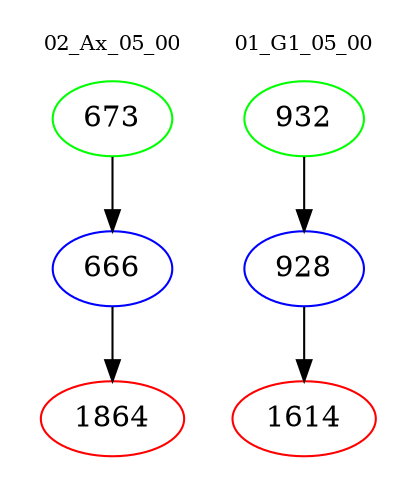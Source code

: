 digraph{
subgraph cluster_0 {
color = white
label = "02_Ax_05_00";
fontsize=10;
T0_673 [label="673", color="green"]
T0_673 -> T0_666 [color="black"]
T0_666 [label="666", color="blue"]
T0_666 -> T0_1864 [color="black"]
T0_1864 [label="1864", color="red"]
}
subgraph cluster_1 {
color = white
label = "01_G1_05_00";
fontsize=10;
T1_932 [label="932", color="green"]
T1_932 -> T1_928 [color="black"]
T1_928 [label="928", color="blue"]
T1_928 -> T1_1614 [color="black"]
T1_1614 [label="1614", color="red"]
}
}
